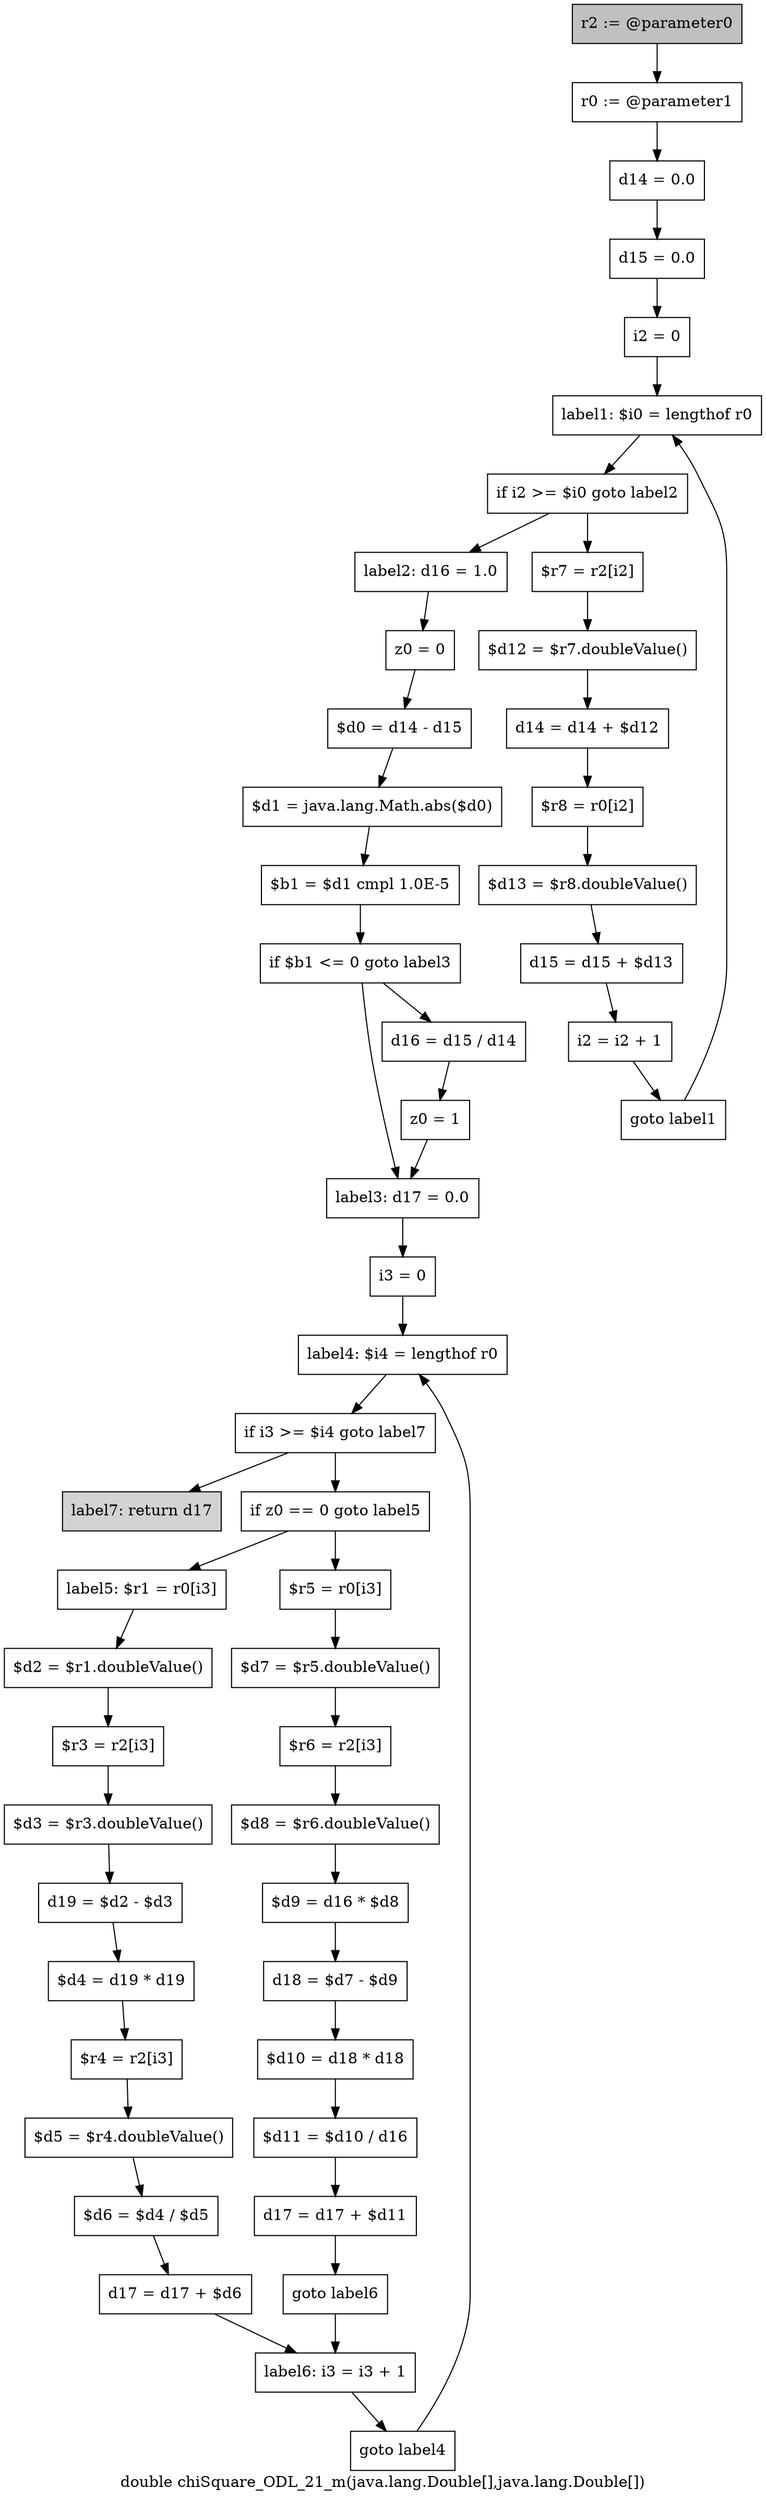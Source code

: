 digraph "double chiSquare_ODL_21_m(java.lang.Double[],java.lang.Double[])" {
    label="double chiSquare_ODL_21_m(java.lang.Double[],java.lang.Double[])";
    node [shape=box];
    "0" [style=filled,fillcolor=gray,label="r2 := @parameter0",];
    "1" [label="r0 := @parameter1",];
    "0"->"1";
    "2" [label="d14 = 0.0",];
    "1"->"2";
    "3" [label="d15 = 0.0",];
    "2"->"3";
    "4" [label="i2 = 0",];
    "3"->"4";
    "5" [label="label1: $i0 = lengthof r0",];
    "4"->"5";
    "6" [label="if i2 >= $i0 goto label2",];
    "5"->"6";
    "7" [label="$r7 = r2[i2]",];
    "6"->"7";
    "15" [label="label2: d16 = 1.0",];
    "6"->"15";
    "8" [label="$d12 = $r7.doubleValue()",];
    "7"->"8";
    "9" [label="d14 = d14 + $d12",];
    "8"->"9";
    "10" [label="$r8 = r0[i2]",];
    "9"->"10";
    "11" [label="$d13 = $r8.doubleValue()",];
    "10"->"11";
    "12" [label="d15 = d15 + $d13",];
    "11"->"12";
    "13" [label="i2 = i2 + 1",];
    "12"->"13";
    "14" [label="goto label1",];
    "13"->"14";
    "14"->"5";
    "16" [label="z0 = 0",];
    "15"->"16";
    "17" [label="$d0 = d14 - d15",];
    "16"->"17";
    "18" [label="$d1 = java.lang.Math.abs($d0)",];
    "17"->"18";
    "19" [label="$b1 = $d1 cmpl 1.0E-5",];
    "18"->"19";
    "20" [label="if $b1 <= 0 goto label3",];
    "19"->"20";
    "21" [label="d16 = d15 / d14",];
    "20"->"21";
    "23" [label="label3: d17 = 0.0",];
    "20"->"23";
    "22" [label="z0 = 1",];
    "21"->"22";
    "22"->"23";
    "24" [label="i3 = 0",];
    "23"->"24";
    "25" [label="label4: $i4 = lengthof r0",];
    "24"->"25";
    "26" [label="if i3 >= $i4 goto label7",];
    "25"->"26";
    "27" [label="if z0 == 0 goto label5",];
    "26"->"27";
    "50" [style=filled,fillcolor=lightgray,label="label7: return d17",];
    "26"->"50";
    "28" [label="$r5 = r0[i3]",];
    "27"->"28";
    "38" [label="label5: $r1 = r0[i3]",];
    "27"->"38";
    "29" [label="$d7 = $r5.doubleValue()",];
    "28"->"29";
    "30" [label="$r6 = r2[i3]",];
    "29"->"30";
    "31" [label="$d8 = $r6.doubleValue()",];
    "30"->"31";
    "32" [label="$d9 = d16 * $d8",];
    "31"->"32";
    "33" [label="d18 = $d7 - $d9",];
    "32"->"33";
    "34" [label="$d10 = d18 * d18",];
    "33"->"34";
    "35" [label="$d11 = $d10 / d16",];
    "34"->"35";
    "36" [label="d17 = d17 + $d11",];
    "35"->"36";
    "37" [label="goto label6",];
    "36"->"37";
    "48" [label="label6: i3 = i3 + 1",];
    "37"->"48";
    "39" [label="$d2 = $r1.doubleValue()",];
    "38"->"39";
    "40" [label="$r3 = r2[i3]",];
    "39"->"40";
    "41" [label="$d3 = $r3.doubleValue()",];
    "40"->"41";
    "42" [label="d19 = $d2 - $d3",];
    "41"->"42";
    "43" [label="$d4 = d19 * d19",];
    "42"->"43";
    "44" [label="$r4 = r2[i3]",];
    "43"->"44";
    "45" [label="$d5 = $r4.doubleValue()",];
    "44"->"45";
    "46" [label="$d6 = $d4 / $d5",];
    "45"->"46";
    "47" [label="d17 = d17 + $d6",];
    "46"->"47";
    "47"->"48";
    "49" [label="goto label4",];
    "48"->"49";
    "49"->"25";
}
